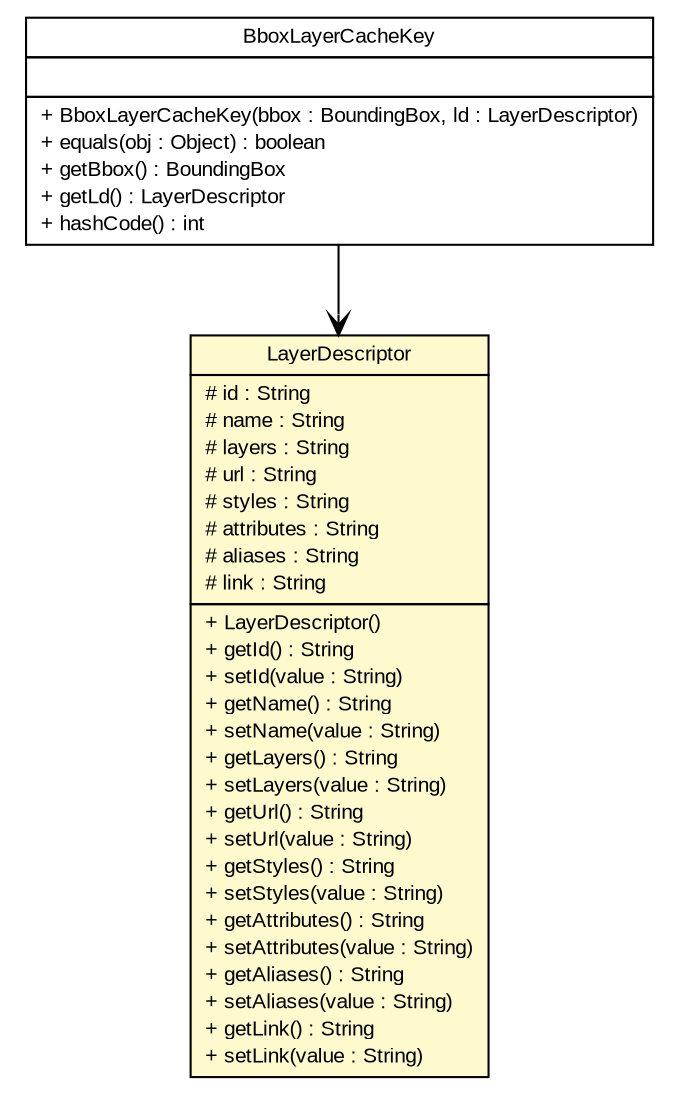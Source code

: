 #!/usr/local/bin/dot
#
# Class diagram 
# Generated by UMLGraph version R5_6 (http://www.umlgraph.org/)
#

digraph G {
	edge [fontname="arial",fontsize=10,labelfontname="arial",labelfontsize=10];
	node [fontname="arial",fontsize=10,shape=plaintext];
	nodesep=0.25;
	ranksep=0.5;
	// nl.mineleni.cbsviewer.servlet.wms.cache.BboxLayerCacheKey
	c1828 [label=<<table title="nl.mineleni.cbsviewer.servlet.wms.cache.BboxLayerCacheKey" border="0" cellborder="1" cellspacing="0" cellpadding="2" port="p" href="../../servlet/wms/cache/BboxLayerCacheKey.html">
		<tr><td><table border="0" cellspacing="0" cellpadding="1">
<tr><td align="center" balign="center"> BboxLayerCacheKey </td></tr>
		</table></td></tr>
		<tr><td><table border="0" cellspacing="0" cellpadding="1">
<tr><td align="left" balign="left">  </td></tr>
		</table></td></tr>
		<tr><td><table border="0" cellspacing="0" cellpadding="1">
<tr><td align="left" balign="left"> + BboxLayerCacheKey(bbox : BoundingBox, ld : LayerDescriptor) </td></tr>
<tr><td align="left" balign="left"> + equals(obj : Object) : boolean </td></tr>
<tr><td align="left" balign="left"> + getBbox() : BoundingBox </td></tr>
<tr><td align="left" balign="left"> + getLd() : LayerDescriptor </td></tr>
<tr><td align="left" balign="left"> + hashCode() : int </td></tr>
		</table></td></tr>
		</table>>, URL="../../servlet/wms/cache/BboxLayerCacheKey.html", fontname="arial", fontcolor="black", fontsize=10.0];
	// nl.mineleni.cbsviewer.util.xml.LayerDescriptor
	c1855 [label=<<table title="nl.mineleni.cbsviewer.util.xml.LayerDescriptor" border="0" cellborder="1" cellspacing="0" cellpadding="2" port="p" bgcolor="lemonChiffon" href="./LayerDescriptor.html">
		<tr><td><table border="0" cellspacing="0" cellpadding="1">
<tr><td align="center" balign="center"> LayerDescriptor </td></tr>
		</table></td></tr>
		<tr><td><table border="0" cellspacing="0" cellpadding="1">
<tr><td align="left" balign="left"> # id : String </td></tr>
<tr><td align="left" balign="left"> # name : String </td></tr>
<tr><td align="left" balign="left"> # layers : String </td></tr>
<tr><td align="left" balign="left"> # url : String </td></tr>
<tr><td align="left" balign="left"> # styles : String </td></tr>
<tr><td align="left" balign="left"> # attributes : String </td></tr>
<tr><td align="left" balign="left"> # aliases : String </td></tr>
<tr><td align="left" balign="left"> # link : String </td></tr>
		</table></td></tr>
		<tr><td><table border="0" cellspacing="0" cellpadding="1">
<tr><td align="left" balign="left"> + LayerDescriptor() </td></tr>
<tr><td align="left" balign="left"> + getId() : String </td></tr>
<tr><td align="left" balign="left"> + setId(value : String) </td></tr>
<tr><td align="left" balign="left"> + getName() : String </td></tr>
<tr><td align="left" balign="left"> + setName(value : String) </td></tr>
<tr><td align="left" balign="left"> + getLayers() : String </td></tr>
<tr><td align="left" balign="left"> + setLayers(value : String) </td></tr>
<tr><td align="left" balign="left"> + getUrl() : String </td></tr>
<tr><td align="left" balign="left"> + setUrl(value : String) </td></tr>
<tr><td align="left" balign="left"> + getStyles() : String </td></tr>
<tr><td align="left" balign="left"> + setStyles(value : String) </td></tr>
<tr><td align="left" balign="left"> + getAttributes() : String </td></tr>
<tr><td align="left" balign="left"> + setAttributes(value : String) </td></tr>
<tr><td align="left" balign="left"> + getAliases() : String </td></tr>
<tr><td align="left" balign="left"> + setAliases(value : String) </td></tr>
<tr><td align="left" balign="left"> + getLink() : String </td></tr>
<tr><td align="left" balign="left"> + setLink(value : String) </td></tr>
		</table></td></tr>
		</table>>, URL="./LayerDescriptor.html", fontname="arial", fontcolor="black", fontsize=10.0];
	// nl.mineleni.cbsviewer.servlet.wms.cache.BboxLayerCacheKey NAVASSOC nl.mineleni.cbsviewer.util.xml.LayerDescriptor
	c1828:p -> c1855:p [taillabel="", label="", headlabel="", fontname="arial", fontcolor="black", fontsize=10.0, color="black", arrowhead=open];
}

